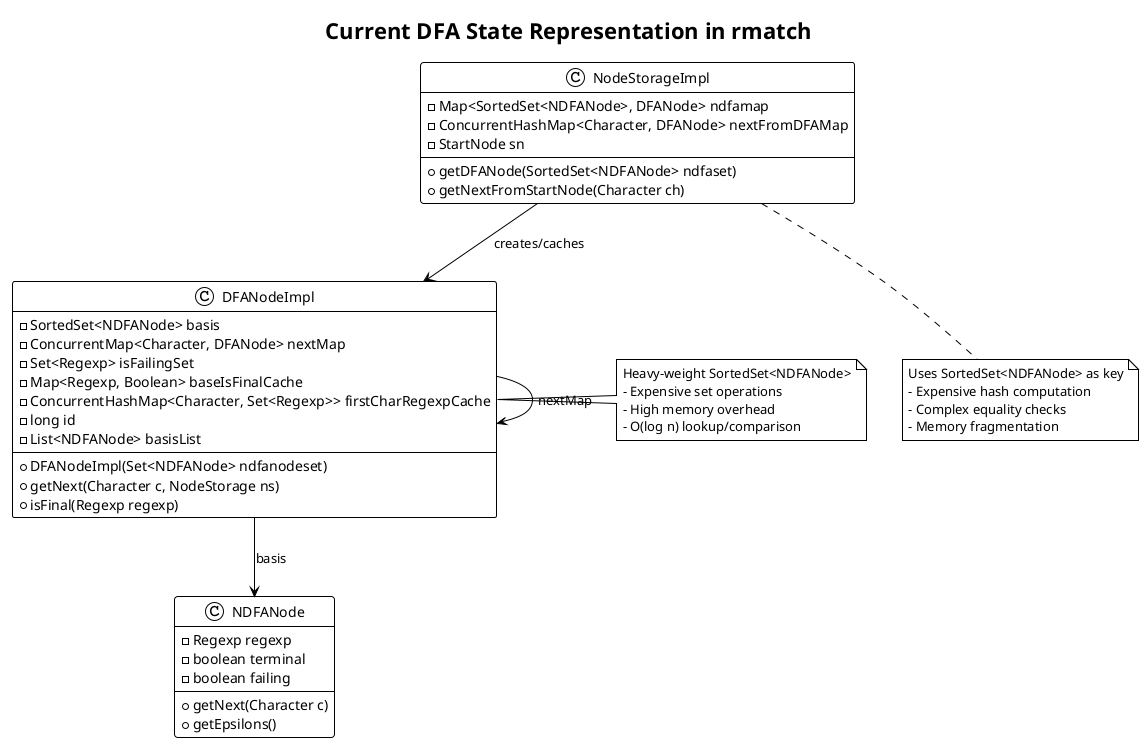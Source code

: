 @startuml current_state_representation
!theme plain

title Current DFA State Representation in rmatch

class DFANodeImpl {
  - SortedSet<NDFANode> basis
  - ConcurrentMap<Character, DFANode> nextMap
  - Set<Regexp> isFailingSet
  - Map<Regexp, Boolean> baseIsFinalCache
  - ConcurrentHashMap<Character, Set<Regexp>> firstCharRegexpCache
  - long id
  - List<NDFANode> basisList
  --
  + DFANodeImpl(Set<NDFANode> ndfanodeset)
  + getNext(Character c, NodeStorage ns)
  + isFinal(Regexp regexp)
}

class NDFANode {
  - Regexp regexp
  - boolean terminal
  - boolean failing
  --
  + getNext(Character c)
  + getEpsilons()
}

class NodeStorageImpl {
  - Map<SortedSet<NDFANode>, DFANode> ndfamap
  - ConcurrentHashMap<Character, DFANode> nextFromDFAMap
  - StartNode sn
  --
  + getDFANode(SortedSet<NDFANode> ndfaset)
  + getNextFromStartNode(Character ch)
}

DFANodeImpl --> NDFANode : basis
NodeStorageImpl --> DFANodeImpl : creates/caches
DFANodeImpl --> DFANodeImpl : nextMap

note right of DFANodeImpl
  Heavy-weight SortedSet<NDFANode>
  - Expensive set operations
  - High memory overhead
  - O(log n) lookup/comparison
end note

note bottom of NodeStorageImpl
  Uses SortedSet<NDFANode> as key
  - Expensive hash computation  
  - Complex equality checks
  - Memory fragmentation
end note

@enduml